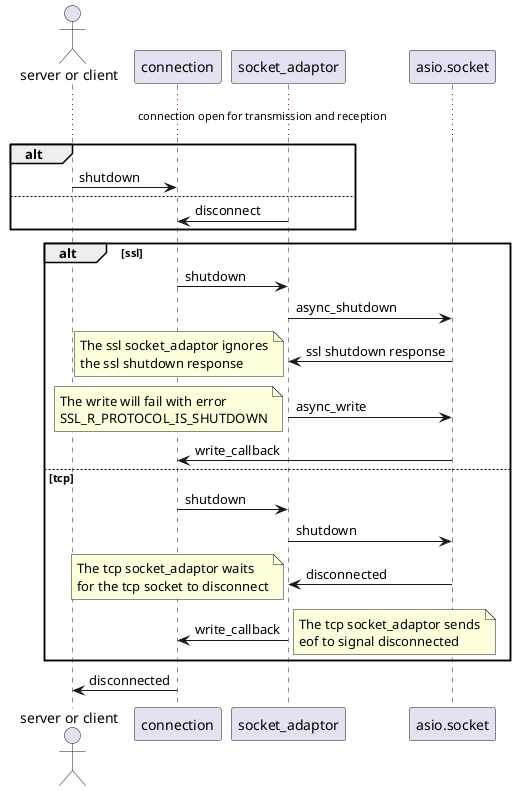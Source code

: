 @startuml

'Copyright (c) 2013-2024 Ken Barker

' title Socket Disonnection Sequence

'autonumber
actor "server or client"

... connection open for transmission and reception ...

alt 
"server or client" -> connection : shutdown
else
connection <- socket_adaptor: disconnect
end alt

alt ssl
connection -> socket_adaptor : shutdown
socket_adaptor -> asio.socket : async_shutdown
socket_adaptor <- asio.socket : ssl shutdown response
note left
The ssl socket_adaptor ignores
the ssl shutdown response
end note
socket_adaptor -> asio.socket : async_write
note left
The write will fail with error
SSL_R_PROTOCOL_IS_SHUTDOWN
end note
connection <- asio.socket : write_callback
else tcp
connection -> socket_adaptor : shutdown
socket_adaptor -> asio.socket : shutdown
socket_adaptor <- asio.socket : disconnected
note left
The tcp socket_adaptor waits
for the tcp socket to disconnect
end note
connection <- socket_adaptor : write_callback
note right
The tcp socket_adaptor sends
eof to signal disconnected
end note
end alt

"server or client" <- connection : disconnected

@enduml